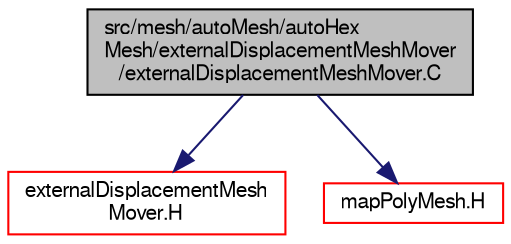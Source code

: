 digraph "src/mesh/autoMesh/autoHexMesh/externalDisplacementMeshMover/externalDisplacementMeshMover.C"
{
  bgcolor="transparent";
  edge [fontname="FreeSans",fontsize="10",labelfontname="FreeSans",labelfontsize="10"];
  node [fontname="FreeSans",fontsize="10",shape=record];
  Node0 [label="src/mesh/autoMesh/autoHex\lMesh/externalDisplacementMeshMover\l/externalDisplacementMeshMover.C",height=0.2,width=0.4,color="black", fillcolor="grey75", style="filled", fontcolor="black"];
  Node0 -> Node1 [color="midnightblue",fontsize="10",style="solid",fontname="FreeSans"];
  Node1 [label="externalDisplacementMesh\lMover.H",height=0.2,width=0.4,color="red",URL="$a06896.html"];
  Node0 -> Node281 [color="midnightblue",fontsize="10",style="solid",fontname="FreeSans"];
  Node281 [label="mapPolyMesh.H",height=0.2,width=0.4,color="red",URL="$a11597.html"];
}
